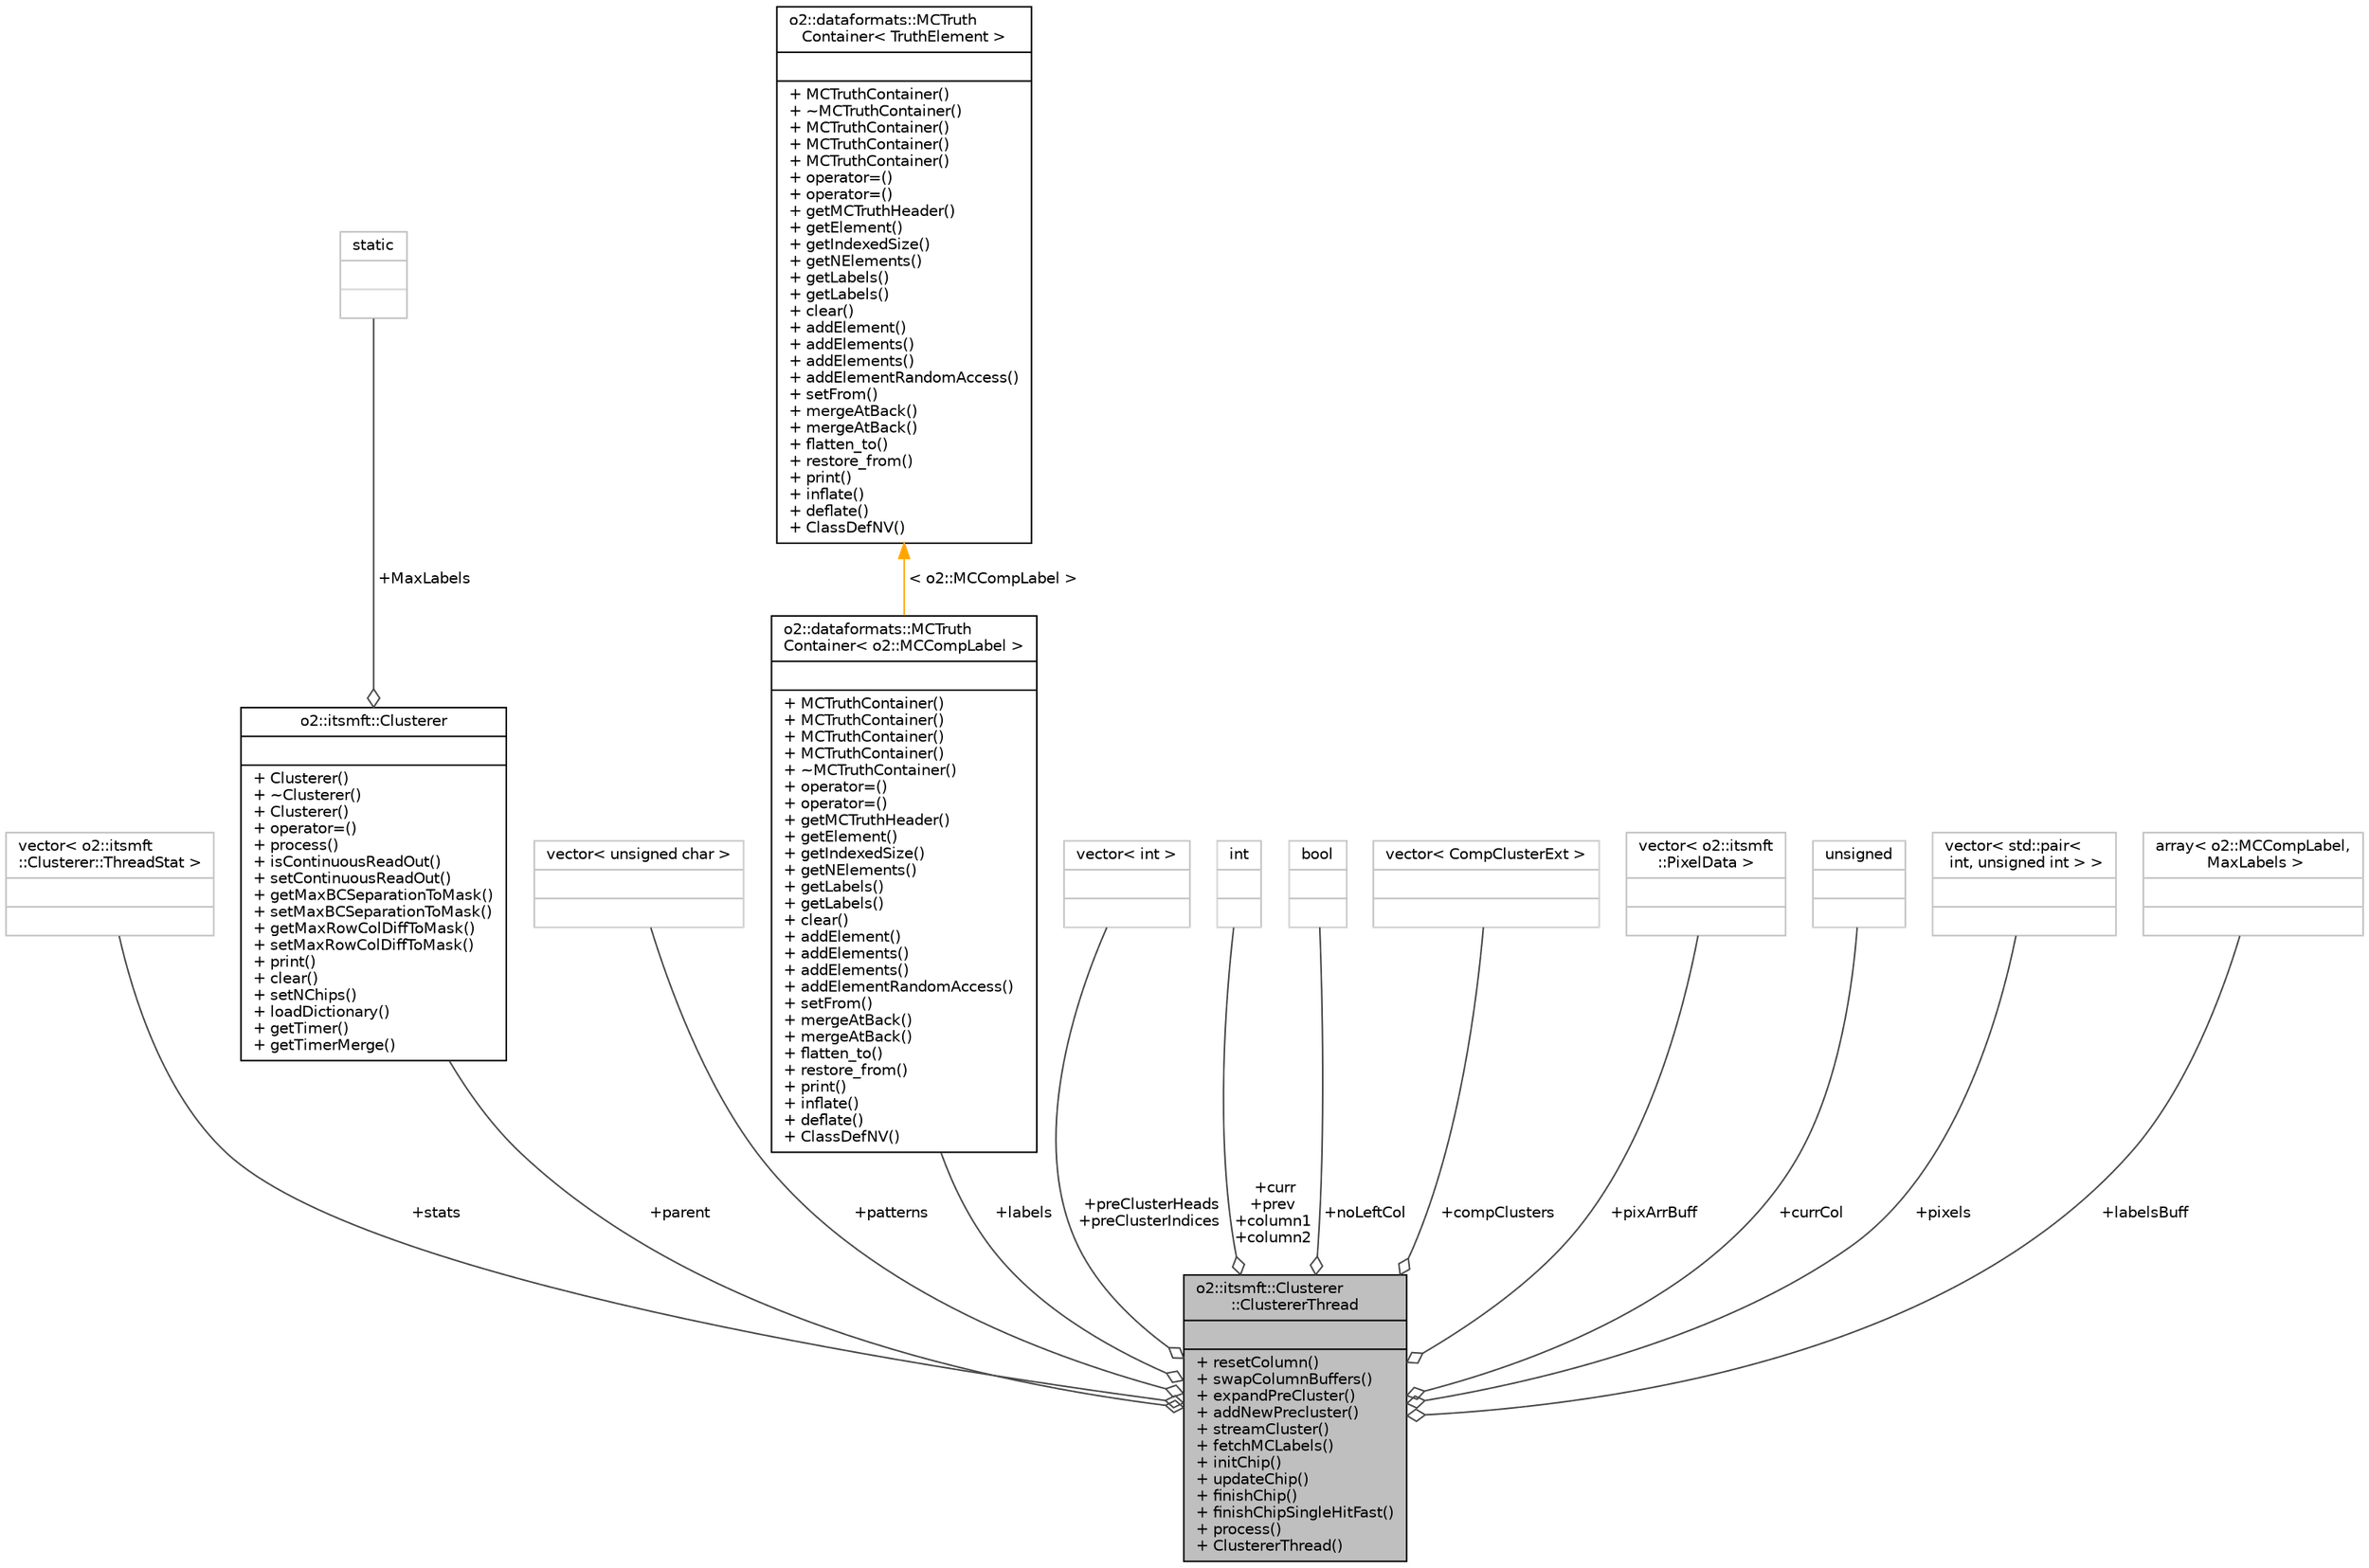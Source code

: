 digraph "o2::itsmft::Clusterer::ClustererThread"
{
 // INTERACTIVE_SVG=YES
  bgcolor="transparent";
  edge [fontname="Helvetica",fontsize="10",labelfontname="Helvetica",labelfontsize="10"];
  node [fontname="Helvetica",fontsize="10",shape=record];
  Node1 [label="{o2::itsmft::Clusterer\l::ClustererThread\n||+ resetColumn()\l+ swapColumnBuffers()\l+ expandPreCluster()\l+ addNewPrecluster()\l+ streamCluster()\l+ fetchMCLabels()\l+ initChip()\l+ updateChip()\l+ finishChip()\l+ finishChipSingleHitFast()\l+ process()\l+ ClustererThread()\l}",height=0.2,width=0.4,color="black", fillcolor="grey75", style="filled", fontcolor="black"];
  Node2 -> Node1 [color="grey25",fontsize="10",style="solid",label=" +stats" ,arrowhead="odiamond",fontname="Helvetica"];
  Node2 [label="{vector\< o2::itsmft\l::Clusterer::ThreadStat \>\n||}",height=0.2,width=0.4,color="grey75"];
  Node3 -> Node1 [color="grey25",fontsize="10",style="solid",label=" +parent" ,arrowhead="odiamond",fontname="Helvetica"];
  Node3 [label="{o2::itsmft::Clusterer\n||+ Clusterer()\l+ ~Clusterer()\l+ Clusterer()\l+ operator=()\l+ process()\l+ isContinuousReadOut()\l+ setContinuousReadOut()\l+ getMaxBCSeparationToMask()\l+ setMaxBCSeparationToMask()\l+ getMaxRowColDiffToMask()\l+ setMaxRowColDiffToMask()\l+ print()\l+ clear()\l+ setNChips()\l+ loadDictionary()\l+ getTimer()\l+ getTimerMerge()\l}",height=0.2,width=0.4,color="black",URL="$d5/db8/classo2_1_1itsmft_1_1Clusterer.html"];
  Node4 -> Node3 [color="grey25",fontsize="10",style="solid",label=" +MaxLabels" ,arrowhead="odiamond",fontname="Helvetica"];
  Node4 [label="{static\n||}",height=0.2,width=0.4,color="grey75"];
  Node5 -> Node1 [color="grey25",fontsize="10",style="solid",label=" +patterns" ,arrowhead="odiamond",fontname="Helvetica"];
  Node5 [label="{vector\< unsigned char \>\n||}",height=0.2,width=0.4,color="grey75"];
  Node6 -> Node1 [color="grey25",fontsize="10",style="solid",label=" +labels" ,arrowhead="odiamond",fontname="Helvetica"];
  Node6 [label="{o2::dataformats::MCTruth\lContainer\< o2::MCCompLabel \>\n||+ MCTruthContainer()\l+ MCTruthContainer()\l+ MCTruthContainer()\l+ MCTruthContainer()\l+ ~MCTruthContainer()\l+ operator=()\l+ operator=()\l+ getMCTruthHeader()\l+ getElement()\l+ getIndexedSize()\l+ getNElements()\l+ getLabels()\l+ getLabels()\l+ clear()\l+ addElement()\l+ addElements()\l+ addElements()\l+ addElementRandomAccess()\l+ setFrom()\l+ mergeAtBack()\l+ mergeAtBack()\l+ flatten_to()\l+ restore_from()\l+ print()\l+ inflate()\l+ deflate()\l+ ClassDefNV()\l}",height=0.2,width=0.4,color="black",URL="$dc/daa/classo2_1_1dataformats_1_1MCTruthContainer.html"];
  Node7 -> Node6 [dir="back",color="orange",fontsize="10",style="solid",label=" \< o2::MCCompLabel \>" ,fontname="Helvetica"];
  Node7 [label="{o2::dataformats::MCTruth\lContainer\< TruthElement \>\n||+ MCTruthContainer()\l+ ~MCTruthContainer()\l+ MCTruthContainer()\l+ MCTruthContainer()\l+ MCTruthContainer()\l+ operator=()\l+ operator=()\l+ getMCTruthHeader()\l+ getElement()\l+ getIndexedSize()\l+ getNElements()\l+ getLabels()\l+ getLabels()\l+ clear()\l+ addElement()\l+ addElements()\l+ addElements()\l+ addElementRandomAccess()\l+ setFrom()\l+ mergeAtBack()\l+ mergeAtBack()\l+ flatten_to()\l+ restore_from()\l+ print()\l+ inflate()\l+ deflate()\l+ ClassDefNV()\l}",height=0.2,width=0.4,color="black",URL="$dc/daa/classo2_1_1dataformats_1_1MCTruthContainer.html",tooltip="A container to hold and manage MC truth information/labels. "];
  Node8 -> Node1 [color="grey25",fontsize="10",style="solid",label=" +preClusterHeads\n+preClusterIndices" ,arrowhead="odiamond",fontname="Helvetica"];
  Node8 [label="{vector\< int \>\n||}",height=0.2,width=0.4,color="grey75"];
  Node9 -> Node1 [color="grey25",fontsize="10",style="solid",label=" +curr\n+prev\n+column1\n+column2" ,arrowhead="odiamond",fontname="Helvetica"];
  Node9 [label="{int\n||}",height=0.2,width=0.4,color="grey75"];
  Node10 -> Node1 [color="grey25",fontsize="10",style="solid",label=" +noLeftCol" ,arrowhead="odiamond",fontname="Helvetica"];
  Node10 [label="{bool\n||}",height=0.2,width=0.4,color="grey75"];
  Node11 -> Node1 [color="grey25",fontsize="10",style="solid",label=" +compClusters" ,arrowhead="odiamond",fontname="Helvetica"];
  Node11 [label="{vector\< CompClusterExt \>\n||}",height=0.2,width=0.4,color="grey75"];
  Node12 -> Node1 [color="grey25",fontsize="10",style="solid",label=" +pixArrBuff" ,arrowhead="odiamond",fontname="Helvetica"];
  Node12 [label="{vector\< o2::itsmft\l::PixelData \>\n||}",height=0.2,width=0.4,color="grey75"];
  Node13 -> Node1 [color="grey25",fontsize="10",style="solid",label=" +currCol" ,arrowhead="odiamond",fontname="Helvetica"];
  Node13 [label="{unsigned\n||}",height=0.2,width=0.4,color="grey75"];
  Node14 -> Node1 [color="grey25",fontsize="10",style="solid",label=" +pixels" ,arrowhead="odiamond",fontname="Helvetica"];
  Node14 [label="{vector\< std::pair\<\l int, unsigned int \> \>\n||}",height=0.2,width=0.4,color="grey75"];
  Node15 -> Node1 [color="grey25",fontsize="10",style="solid",label=" +labelsBuff" ,arrowhead="odiamond",fontname="Helvetica"];
  Node15 [label="{array\< o2::MCCompLabel,\l MaxLabels \>\n||}",height=0.2,width=0.4,color="grey75"];
}
